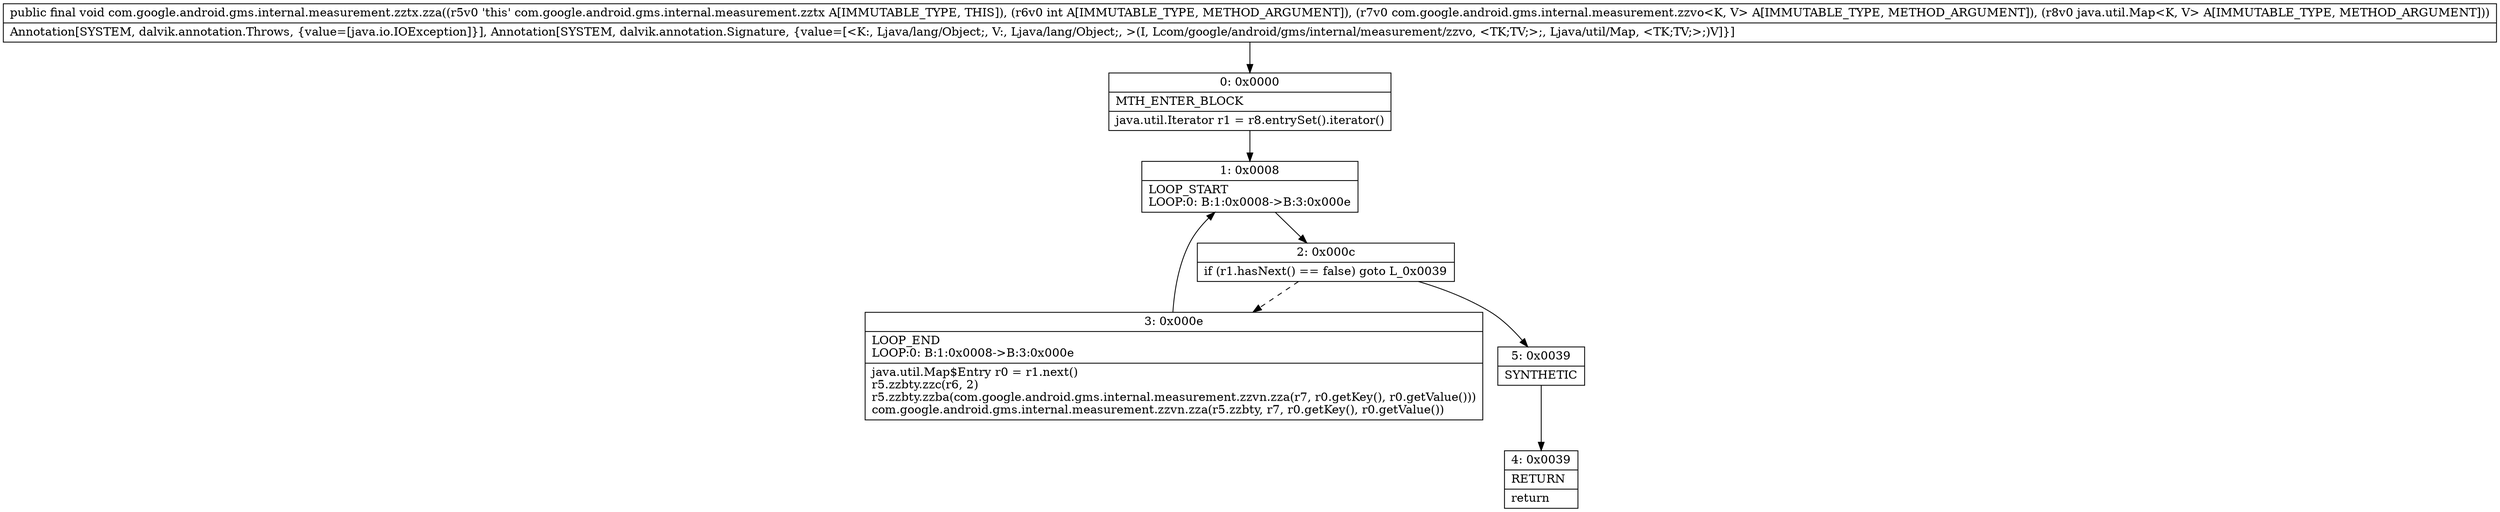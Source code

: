 digraph "CFG forcom.google.android.gms.internal.measurement.zztx.zza(ILcom\/google\/android\/gms\/internal\/measurement\/zzvo;Ljava\/util\/Map;)V" {
Node_0 [shape=record,label="{0\:\ 0x0000|MTH_ENTER_BLOCK\l|java.util.Iterator r1 = r8.entrySet().iterator()\l}"];
Node_1 [shape=record,label="{1\:\ 0x0008|LOOP_START\lLOOP:0: B:1:0x0008\-\>B:3:0x000e\l}"];
Node_2 [shape=record,label="{2\:\ 0x000c|if (r1.hasNext() == false) goto L_0x0039\l}"];
Node_3 [shape=record,label="{3\:\ 0x000e|LOOP_END\lLOOP:0: B:1:0x0008\-\>B:3:0x000e\l|java.util.Map$Entry r0 = r1.next()\lr5.zzbty.zzc(r6, 2)\lr5.zzbty.zzba(com.google.android.gms.internal.measurement.zzvn.zza(r7, r0.getKey(), r0.getValue()))\lcom.google.android.gms.internal.measurement.zzvn.zza(r5.zzbty, r7, r0.getKey(), r0.getValue())\l}"];
Node_4 [shape=record,label="{4\:\ 0x0039|RETURN\l|return\l}"];
Node_5 [shape=record,label="{5\:\ 0x0039|SYNTHETIC\l}"];
MethodNode[shape=record,label="{public final void com.google.android.gms.internal.measurement.zztx.zza((r5v0 'this' com.google.android.gms.internal.measurement.zztx A[IMMUTABLE_TYPE, THIS]), (r6v0 int A[IMMUTABLE_TYPE, METHOD_ARGUMENT]), (r7v0 com.google.android.gms.internal.measurement.zzvo\<K, V\> A[IMMUTABLE_TYPE, METHOD_ARGUMENT]), (r8v0 java.util.Map\<K, V\> A[IMMUTABLE_TYPE, METHOD_ARGUMENT]))  | Annotation[SYSTEM, dalvik.annotation.Throws, \{value=[java.io.IOException]\}], Annotation[SYSTEM, dalvik.annotation.Signature, \{value=[\<K:, Ljava\/lang\/Object;, V:, Ljava\/lang\/Object;, \>(I, Lcom\/google\/android\/gms\/internal\/measurement\/zzvo, \<TK;TV;\>;, Ljava\/util\/Map, \<TK;TV;\>;)V]\}]\l}"];
MethodNode -> Node_0;
Node_0 -> Node_1;
Node_1 -> Node_2;
Node_2 -> Node_3[style=dashed];
Node_2 -> Node_5;
Node_3 -> Node_1;
Node_5 -> Node_4;
}


